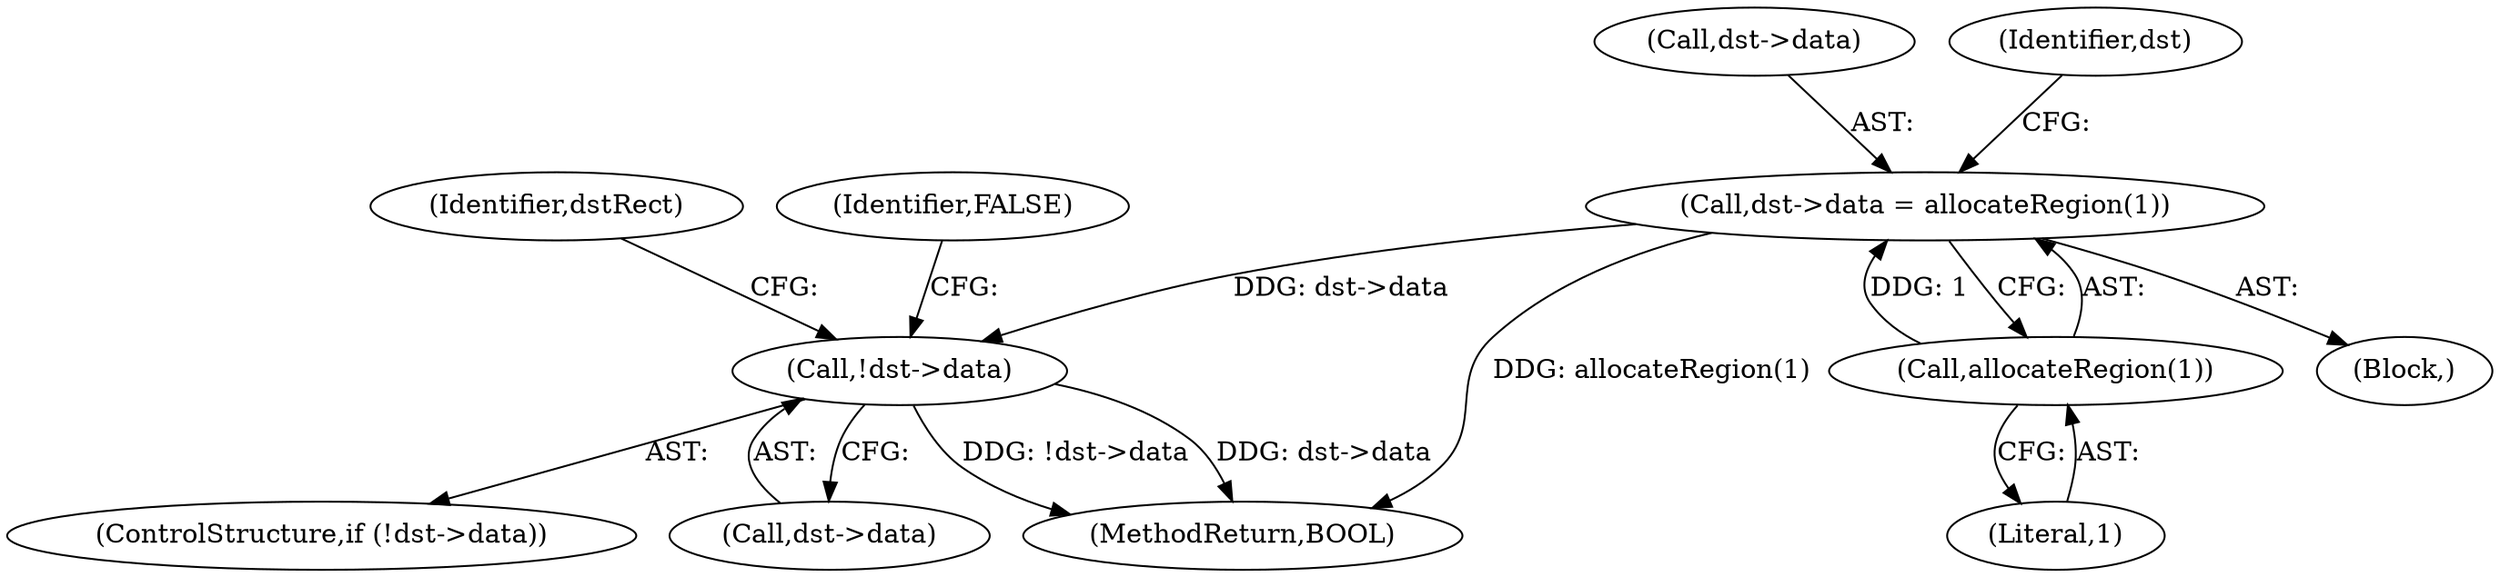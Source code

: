 digraph "0_FreeRDP_fc80ab45621bd966f70594c0b7393ec005a94007_2@API" {
"1000159" [label="(Call,dst->data = allocateRegion(1))"];
"1000163" [label="(Call,allocateRegion(1))"];
"1000166" [label="(Call,!dst->data)"];
"1000163" [label="(Call,allocateRegion(1))"];
"1000173" [label="(Identifier,dstRect)"];
"1000152" [label="(Block,)"];
"1000166" [label="(Call,!dst->data)"];
"1000164" [label="(Literal,1)"];
"1000664" [label="(MethodReturn,BOOL)"];
"1000159" [label="(Call,dst->data = allocateRegion(1))"];
"1000160" [label="(Call,dst->data)"];
"1000167" [label="(Call,dst->data)"];
"1000168" [label="(Identifier,dst)"];
"1000171" [label="(Identifier,FALSE)"];
"1000165" [label="(ControlStructure,if (!dst->data))"];
"1000159" -> "1000152"  [label="AST: "];
"1000159" -> "1000163"  [label="CFG: "];
"1000160" -> "1000159"  [label="AST: "];
"1000163" -> "1000159"  [label="AST: "];
"1000168" -> "1000159"  [label="CFG: "];
"1000159" -> "1000664"  [label="DDG: allocateRegion(1)"];
"1000163" -> "1000159"  [label="DDG: 1"];
"1000159" -> "1000166"  [label="DDG: dst->data"];
"1000163" -> "1000164"  [label="CFG: "];
"1000164" -> "1000163"  [label="AST: "];
"1000166" -> "1000165"  [label="AST: "];
"1000166" -> "1000167"  [label="CFG: "];
"1000167" -> "1000166"  [label="AST: "];
"1000171" -> "1000166"  [label="CFG: "];
"1000173" -> "1000166"  [label="CFG: "];
"1000166" -> "1000664"  [label="DDG: !dst->data"];
"1000166" -> "1000664"  [label="DDG: dst->data"];
}
